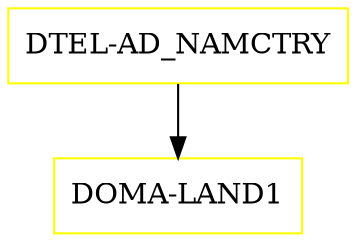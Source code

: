 digraph G {
  "DTEL-AD_NAMCTRY" [shape=box,color=yellow];
  "DOMA-LAND1" [shape=box,color=yellow,URL="./DOMA_LAND1.html"];
  "DTEL-AD_NAMCTRY" -> "DOMA-LAND1";
}
